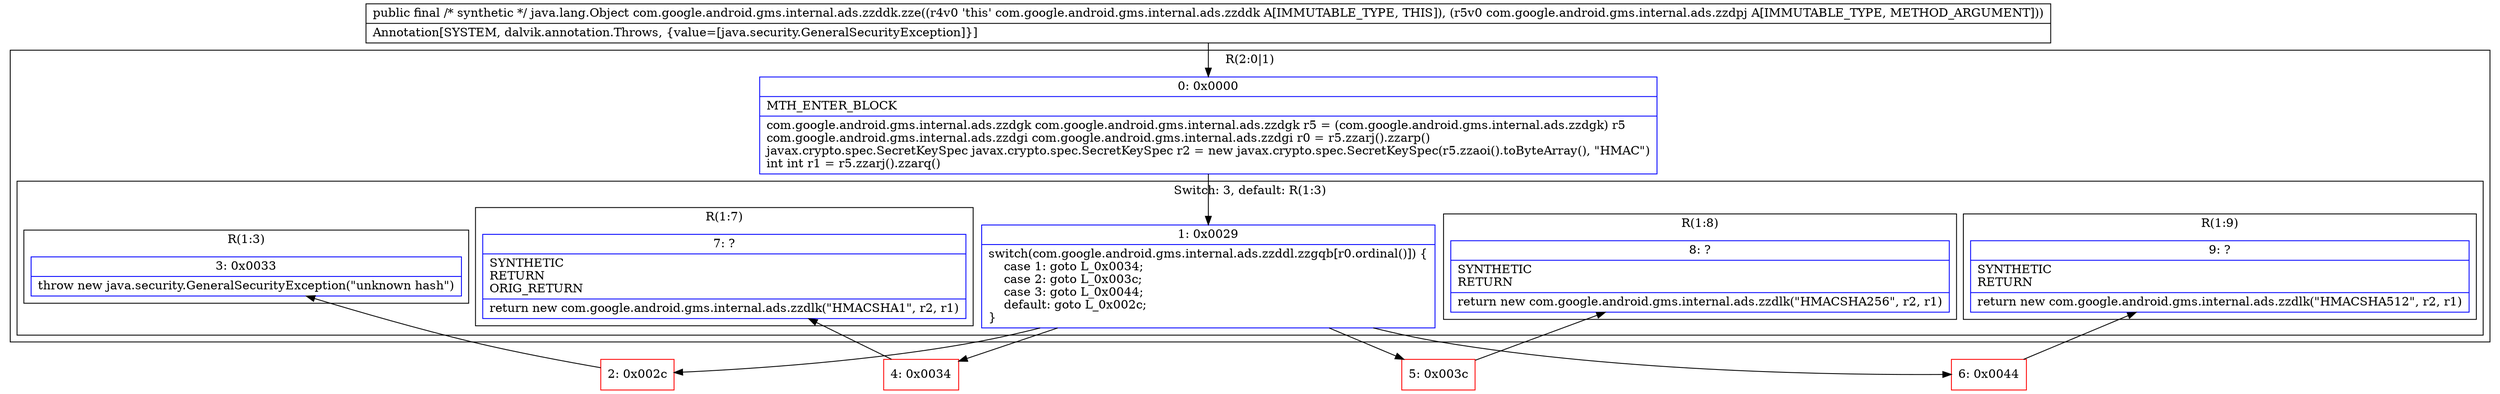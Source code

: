 digraph "CFG forcom.google.android.gms.internal.ads.zzddk.zze(Lcom\/google\/android\/gms\/internal\/ads\/zzdpj;)Ljava\/lang\/Object;" {
subgraph cluster_Region_602477645 {
label = "R(2:0|1)";
node [shape=record,color=blue];
Node_0 [shape=record,label="{0\:\ 0x0000|MTH_ENTER_BLOCK\l|com.google.android.gms.internal.ads.zzdgk com.google.android.gms.internal.ads.zzdgk r5 = (com.google.android.gms.internal.ads.zzdgk) r5\lcom.google.android.gms.internal.ads.zzdgi com.google.android.gms.internal.ads.zzdgi r0 = r5.zzarj().zzarp()\ljavax.crypto.spec.SecretKeySpec javax.crypto.spec.SecretKeySpec r2 = new javax.crypto.spec.SecretKeySpec(r5.zzaoi().toByteArray(), \"HMAC\")\lint int r1 = r5.zzarj().zzarq()\l}"];
subgraph cluster_SwitchRegion_1927650971 {
label = "Switch: 3, default: R(1:3)";
node [shape=record,color=blue];
Node_1 [shape=record,label="{1\:\ 0x0029|switch(com.google.android.gms.internal.ads.zzddl.zzgqb[r0.ordinal()]) \{\l    case 1: goto L_0x0034;\l    case 2: goto L_0x003c;\l    case 3: goto L_0x0044;\l    default: goto L_0x002c;\l\}\l}"];
subgraph cluster_Region_335918250 {
label = "R(1:7)";
node [shape=record,color=blue];
Node_7 [shape=record,label="{7\:\ ?|SYNTHETIC\lRETURN\lORIG_RETURN\l|return new com.google.android.gms.internal.ads.zzdlk(\"HMACSHA1\", r2, r1)\l}"];
}
subgraph cluster_Region_1359297078 {
label = "R(1:8)";
node [shape=record,color=blue];
Node_8 [shape=record,label="{8\:\ ?|SYNTHETIC\lRETURN\l|return new com.google.android.gms.internal.ads.zzdlk(\"HMACSHA256\", r2, r1)\l}"];
}
subgraph cluster_Region_975509287 {
label = "R(1:9)";
node [shape=record,color=blue];
Node_9 [shape=record,label="{9\:\ ?|SYNTHETIC\lRETURN\l|return new com.google.android.gms.internal.ads.zzdlk(\"HMACSHA512\", r2, r1)\l}"];
}
subgraph cluster_Region_1778058169 {
label = "R(1:3)";
node [shape=record,color=blue];
Node_3 [shape=record,label="{3\:\ 0x0033|throw new java.security.GeneralSecurityException(\"unknown hash\")\l}"];
}
}
}
Node_2 [shape=record,color=red,label="{2\:\ 0x002c}"];
Node_4 [shape=record,color=red,label="{4\:\ 0x0034}"];
Node_5 [shape=record,color=red,label="{5\:\ 0x003c}"];
Node_6 [shape=record,color=red,label="{6\:\ 0x0044}"];
MethodNode[shape=record,label="{public final \/* synthetic *\/ java.lang.Object com.google.android.gms.internal.ads.zzddk.zze((r4v0 'this' com.google.android.gms.internal.ads.zzddk A[IMMUTABLE_TYPE, THIS]), (r5v0 com.google.android.gms.internal.ads.zzdpj A[IMMUTABLE_TYPE, METHOD_ARGUMENT]))  | Annotation[SYSTEM, dalvik.annotation.Throws, \{value=[java.security.GeneralSecurityException]\}]\l}"];
MethodNode -> Node_0;
Node_0 -> Node_1;
Node_1 -> Node_2;
Node_1 -> Node_4;
Node_1 -> Node_5;
Node_1 -> Node_6;
Node_2 -> Node_3;
Node_4 -> Node_7;
Node_5 -> Node_8;
Node_6 -> Node_9;
}

